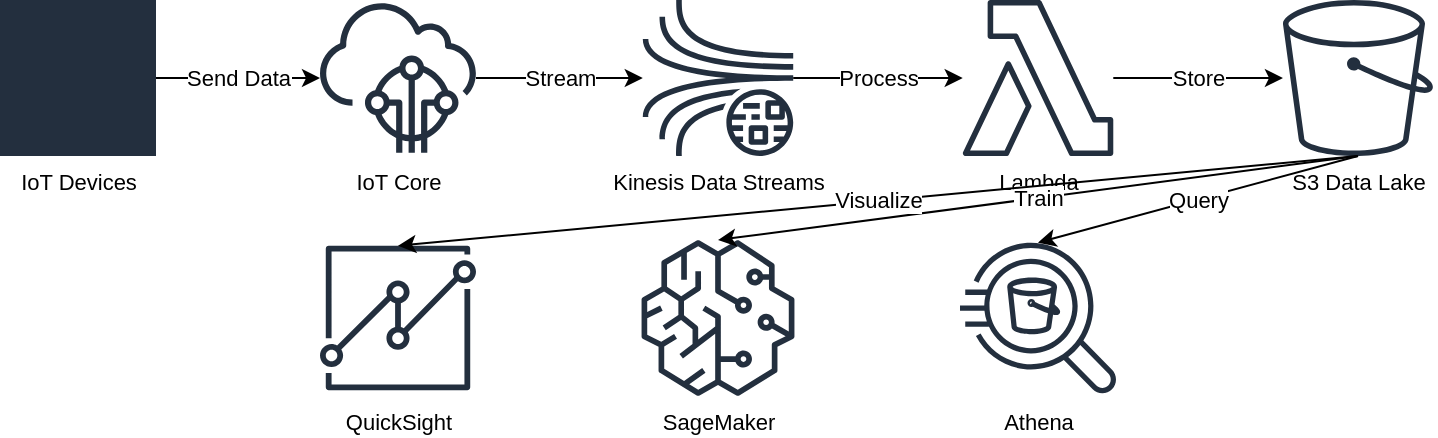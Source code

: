 <?xml version="1.0" encoding="UTF-8"?>
<mxfile version="21.7.5" type="device">
  <diagram id="data-pipeline" name="FarmTech Data Pipeline">
    <mxGraphModel dx="1422" dy="762" grid="1" gridSize="10" guides="1" tooltips="1" connect="1" arrows="1" fold="1" page="1" pageScale="1" pageWidth="1169" pageHeight="827" math="0" shadow="0">
      <root>
        <mxCell id="0"/>
        <mxCell id="1" parent="0"/>
        
        <!-- IoT Devices -->
        <mxCell id="iot-devices" value="IoT Devices" style="shape=mxgraph.aws4.iot_device;html=1;dashed=0;fillColor=#232F3E;strokeColor=none;verticalLabelPosition=bottom;verticalAlign=top;align=center;html=1;fontSize=11;fontStyle=0;aspect=fixed;pointerEvents=1;" vertex="1" parent="1">
          <mxGeometry x="40" y="40" width="78" height="78" as="geometry"/>
        </mxCell>
        
        <!-- IoT Core -->
        <mxCell id="iot-core" value="IoT Core" style="shape=mxgraph.aws4.iot_core;html=1;dashed=0;fillColor=#232F3E;strokeColor=none;verticalLabelPosition=bottom;verticalAlign=top;align=center;html=1;fontSize=11;fontStyle=0;aspect=fixed;pointerEvents=1;" vertex="1" parent="1">
          <mxGeometry x="200" y="40" width="78" height="78" as="geometry"/>
        </mxCell>
        
        <!-- Kinesis -->
        <mxCell id="kinesis" value="Kinesis Data Streams" style="shape=mxgraph.aws4.kinesis_data_streams;html=1;dashed=0;fillColor=#232F3E;strokeColor=none;verticalLabelPosition=bottom;verticalAlign=top;align=center;html=1;fontSize=11;fontStyle=0;aspect=fixed;pointerEvents=1;" vertex="1" parent="1">
          <mxGeometry x="360" y="40" width="78" height="78" as="geometry"/>
        </mxCell>
        
        <!-- Lambda -->
        <mxCell id="lambda" value="Lambda" style="shape=mxgraph.aws4.lambda;html=1;dashed=0;fillColor=#232F3E;strokeColor=none;verticalLabelPosition=bottom;verticalAlign=top;align=center;html=1;fontSize=11;fontStyle=0;aspect=fixed;pointerEvents=1;" vertex="1" parent="1">
          <mxGeometry x="520" y="40" width="78" height="78" as="geometry"/>
        </mxCell>
        
        <!-- S3 -->
        <mxCell id="s3" value="S3 Data Lake" style="shape=mxgraph.aws4.s3;html=1;dashed=0;fillColor=#232F3E;strokeColor=none;verticalLabelPosition=bottom;verticalAlign=top;align=center;html=1;fontSize=11;fontStyle=0;aspect=fixed;pointerEvents=1;" vertex="1" parent="1">
          <mxGeometry x="680" y="40" width="78" height="78" as="geometry"/>
        </mxCell>
        
        <!-- Athena -->
        <mxCell id="athena" value="Athena" style="shape=mxgraph.aws4.athena;html=1;dashed=0;fillColor=#232F3E;strokeColor=none;verticalLabelPosition=bottom;verticalAlign=top;align=center;html=1;fontSize=11;fontStyle=0;aspect=fixed;pointerEvents=1;" vertex="1" parent="1">
          <mxGeometry x="520" y="160" width="78" height="78" as="geometry"/>
        </mxCell>
        
        <!-- SageMaker -->
        <mxCell id="sagemaker" value="SageMaker" style="shape=mxgraph.aws4.sagemaker;html=1;dashed=0;fillColor=#232F3E;strokeColor=none;verticalLabelPosition=bottom;verticalAlign=top;align=center;html=1;fontSize=11;fontStyle=0;aspect=fixed;pointerEvents=1;" vertex="1" parent="1">
          <mxGeometry x="360" y="160" width="78" height="78" as="geometry"/>
        </mxCell>
        
        <!-- QuickSight -->
        <mxCell id="quicksight" value="QuickSight" style="shape=mxgraph.aws4.quicksight;html=1;dashed=0;fillColor=#232F3E;strokeColor=none;verticalLabelPosition=bottom;verticalAlign=top;align=center;html=1;fontSize=11;fontStyle=0;aspect=fixed;pointerEvents=1;" vertex="1" parent="1">
          <mxGeometry x="200" y="160" width="78" height="78" as="geometry"/>
        </mxCell>
        
        <!-- Connections -->
        <mxCell id="conn1" value="Send Data" style="endArrow=classic;html=1;exitX=1;exitY=0.5;exitDx=0;exitDy=0;entryX=0;entryY=0.5;entryDx=0;entryDy=0;" edge="1" parent="1" source="iot-devices" target="iot-core">
          <mxGeometry width="50" height="50" relative="1" as="geometry"/>
        </mxCell>
        
        <mxCell id="conn2" value="Stream" style="endArrow=classic;html=1;exitX=1;exitY=0.5;exitDx=0;exitDy=0;entryX=0;entryY=0.5;entryDx=0;entryDy=0;" edge="1" parent="1" source="iot-core" target="kinesis">
          <mxGeometry width="50" height="50" relative="1" as="geometry"/>
        </mxCell>
        
        <mxCell id="conn3" value="Process" style="endArrow=classic;html=1;exitX=1;exitY=0.5;exitDx=0;exitDy=0;entryX=0;entryY=0.5;entryDx=0;entryDy=0;" edge="1" parent="1" source="kinesis" target="lambda">
          <mxGeometry width="50" height="50" relative="1" as="geometry"/>
        </mxCell>
        
        <mxCell id="conn4" value="Store" style="endArrow=classic;html=1;exitX=1;exitY=0.5;exitDx=0;exitDy=0;entryX=0;entryY=0.5;entryDx=0;entryDy=0;" edge="1" parent="1" source="lambda" target="s3">
          <mxGeometry width="50" height="50" relative="1" as="geometry"/>
        </mxCell>
        
        <mxCell id="conn5" value="Query" style="endArrow=classic;html=1;exitX=0.5;exitY=1;exitDx=0;exitDy=0;entryX=0.5;entryY=0;entryDx=0;entryDy=0;" edge="1" parent="1" source="s3" target="athena">
          <mxGeometry width="50" height="50" relative="1" as="geometry"/>
        </mxCell>
        
        <mxCell id="conn6" value="Train" style="endArrow=classic;html=1;exitX=0.5;exitY=1;exitDx=0;exitDy=0;entryX=0.5;entryY=0;entryDx=0;entryDy=0;" edge="1" parent="1" source="s3" target="sagemaker">
          <mxGeometry width="50" height="50" relative="1" as="geometry"/>
        </mxCell>
        
        <mxCell id="conn7" value="Visualize" style="endArrow=classic;html=1;exitX=0.5;exitY=1;exitDx=0;exitDy=0;entryX=0.5;entryY=0;entryDx=0;entryDy=0;" edge="1" parent="1" source="s3" target="quicksight">
          <mxGeometry width="50" height="50" relative="1" as="geometry"/>
        </mxCell>
        
      </root>
    </mxGraphModel>
  </diagram>
</mxfile> 